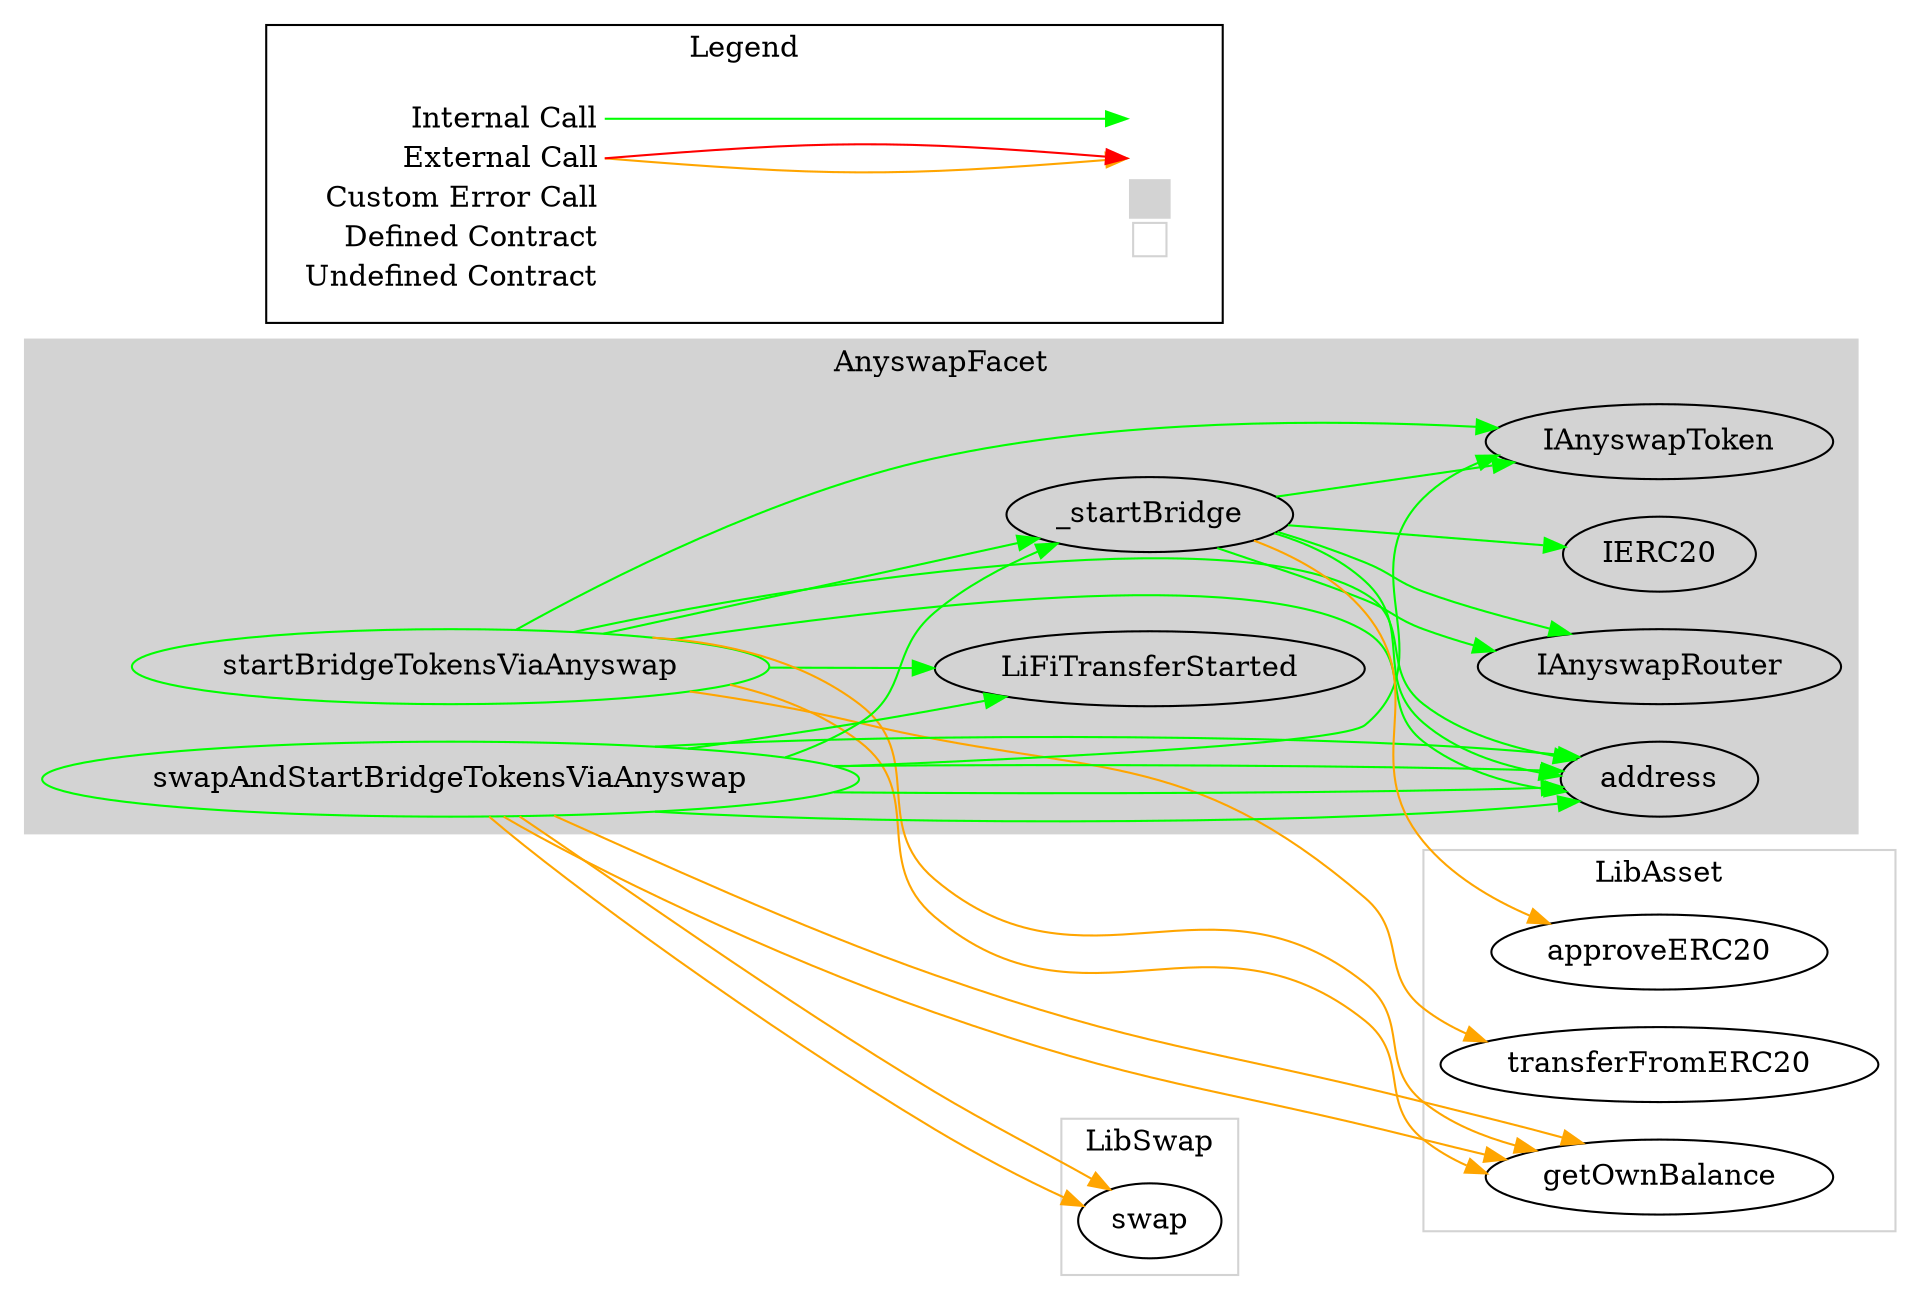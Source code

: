 digraph G {
  graph [ ratio = "auto", page = "100", compound =true ];
subgraph "clusterAnyswapFacet" {
  graph [ label = "AnyswapFacet", color = "lightgray", style = "filled", bgcolor = "lightgray" ];
  "AnyswapFacet.startBridgeTokensViaAnyswap" [ label = "startBridgeTokensViaAnyswap", color = "green" ];
  "AnyswapFacet.swapAndStartBridgeTokensViaAnyswap" [ label = "swapAndStartBridgeTokensViaAnyswap", color = "green" ];
  "AnyswapFacet._startBridge" [ label = "_startBridge" ];
  "AnyswapFacet.address" [ label = "address" ];
  "AnyswapFacet.IAnyswapToken" [ label = "IAnyswapToken" ];
  "AnyswapFacet.LiFiTransferStarted" [ label = "LiFiTransferStarted" ];
  "AnyswapFacet.IERC20" [ label = "IERC20" ];
  "AnyswapFacet.IAnyswapRouter" [ label = "IAnyswapRouter" ];
}

subgraph "clusterLibAsset" {
  graph [ label = "LibAsset", color = "lightgray" ];
  "LibAsset.getOwnBalance" [ label = "getOwnBalance" ];
  "LibAsset.transferFromERC20" [ label = "transferFromERC20" ];
  "LibAsset.approveERC20" [ label = "approveERC20" ];
}

subgraph "clusterLibSwap" {
  graph [ label = "LibSwap", color = "lightgray" ];
  "LibSwap.swap" [ label = "swap" ];
}

  "AnyswapFacet.startBridgeTokensViaAnyswap";
  "AnyswapFacet.address";
  "AnyswapFacet.IAnyswapToken";
  "LibAsset.getOwnBalance";
  "LibAsset.transferFromERC20";
  "AnyswapFacet._startBridge";
  "AnyswapFacet.LiFiTransferStarted";
  "AnyswapFacet.swapAndStartBridgeTokensViaAnyswap";
  "LibSwap.swap";
  "LibAsset.approveERC20";
  "AnyswapFacet.IERC20";
  "AnyswapFacet.IAnyswapRouter";
  "AnyswapFacet.startBridgeTokensViaAnyswap" -> "AnyswapFacet.address" [ color = "green" ];
  "AnyswapFacet.startBridgeTokensViaAnyswap" -> "AnyswapFacet.IAnyswapToken" [ color = "green" ];
  "AnyswapFacet.startBridgeTokensViaAnyswap" -> "LibAsset.getOwnBalance" [ color = "orange" ];
  "AnyswapFacet.startBridgeTokensViaAnyswap" -> "LibAsset.transferFromERC20" [ color = "orange" ];
  "AnyswapFacet.startBridgeTokensViaAnyswap" -> "AnyswapFacet.address" [ color = "green" ];
  "AnyswapFacet.startBridgeTokensViaAnyswap" -> "LibAsset.getOwnBalance" [ color = "orange" ];
  "AnyswapFacet.startBridgeTokensViaAnyswap" -> "AnyswapFacet._startBridge" [ color = "green" ];
  "AnyswapFacet.startBridgeTokensViaAnyswap" -> "AnyswapFacet.LiFiTransferStarted" [ color = "green" ];
  "AnyswapFacet.swapAndStartBridgeTokensViaAnyswap" -> "AnyswapFacet.address" [ color = "green" ];
  "AnyswapFacet.swapAndStartBridgeTokensViaAnyswap" -> "AnyswapFacet.IAnyswapToken" [ color = "green" ];
  "AnyswapFacet.swapAndStartBridgeTokensViaAnyswap" -> "LibAsset.getOwnBalance" [ color = "orange" ];
  "AnyswapFacet.swapAndStartBridgeTokensViaAnyswap" -> "LibSwap.swap" [ color = "orange" ];
  "AnyswapFacet.swapAndStartBridgeTokensViaAnyswap" -> "LibAsset.getOwnBalance" [ color = "orange" ];
  "AnyswapFacet.swapAndStartBridgeTokensViaAnyswap" -> "AnyswapFacet.address" [ color = "green" ];
  "AnyswapFacet.swapAndStartBridgeTokensViaAnyswap" -> "LibSwap.swap" [ color = "orange" ];
  "AnyswapFacet.swapAndStartBridgeTokensViaAnyswap" -> "AnyswapFacet.address" [ color = "green" ];
  "AnyswapFacet.swapAndStartBridgeTokensViaAnyswap" -> "AnyswapFacet.address" [ color = "green" ];
  "AnyswapFacet.swapAndStartBridgeTokensViaAnyswap" -> "AnyswapFacet._startBridge" [ color = "green" ];
  "AnyswapFacet.swapAndStartBridgeTokensViaAnyswap" -> "AnyswapFacet.LiFiTransferStarted" [ color = "green" ];
  "AnyswapFacet._startBridge" -> "AnyswapFacet.address" [ color = "green" ];
  "AnyswapFacet._startBridge" -> "LibAsset.approveERC20" [ color = "orange" ];
  "AnyswapFacet._startBridge" -> "AnyswapFacet.IERC20" [ color = "green" ];
  "AnyswapFacet._startBridge" -> "AnyswapFacet.IAnyswapToken" [ color = "green" ];
  "AnyswapFacet._startBridge" -> "AnyswapFacet.IAnyswapRouter" [ color = "green" ];
  "AnyswapFacet._startBridge" -> "AnyswapFacet.IAnyswapRouter" [ color = "green" ];


rankdir=LR
node [shape=plaintext]
subgraph cluster_01 { 
label = "Legend";
key [label=<<table border="0" cellpadding="2" cellspacing="0" cellborder="0">
  <tr><td align="right" port="i1">Internal Call</td></tr>
  <tr><td align="right" port="i2">External Call</td></tr>
  <tr><td align="right" port="i2">Custom Error Call</td></tr>
  <tr><td align="right" port="i3">Defined Contract</td></tr>
  <tr><td align="right" port="i4">Undefined Contract</td></tr>
  </table>>]
key2 [label=<<table border="0" cellpadding="2" cellspacing="0" cellborder="0">
  <tr><td port="i1">&nbsp;&nbsp;&nbsp;</td></tr>
  <tr><td port="i2">&nbsp;&nbsp;&nbsp;</td></tr>
  <tr><td port="i3" bgcolor="lightgray">&nbsp;&nbsp;&nbsp;</td></tr>
  <tr><td port="i4">
    <table border="1" cellborder="0" cellspacing="0" cellpadding="7" color="lightgray">
      <tr>
       <td></td>
      </tr>
     </table>
  </td></tr>
  </table>>]
key:i1:e -> key2:i1:w [color="green"]
key:i2:e -> key2:i2:w [color="orange"]
key:i2:e -> key2:i2:w [color="red"]
}
}

